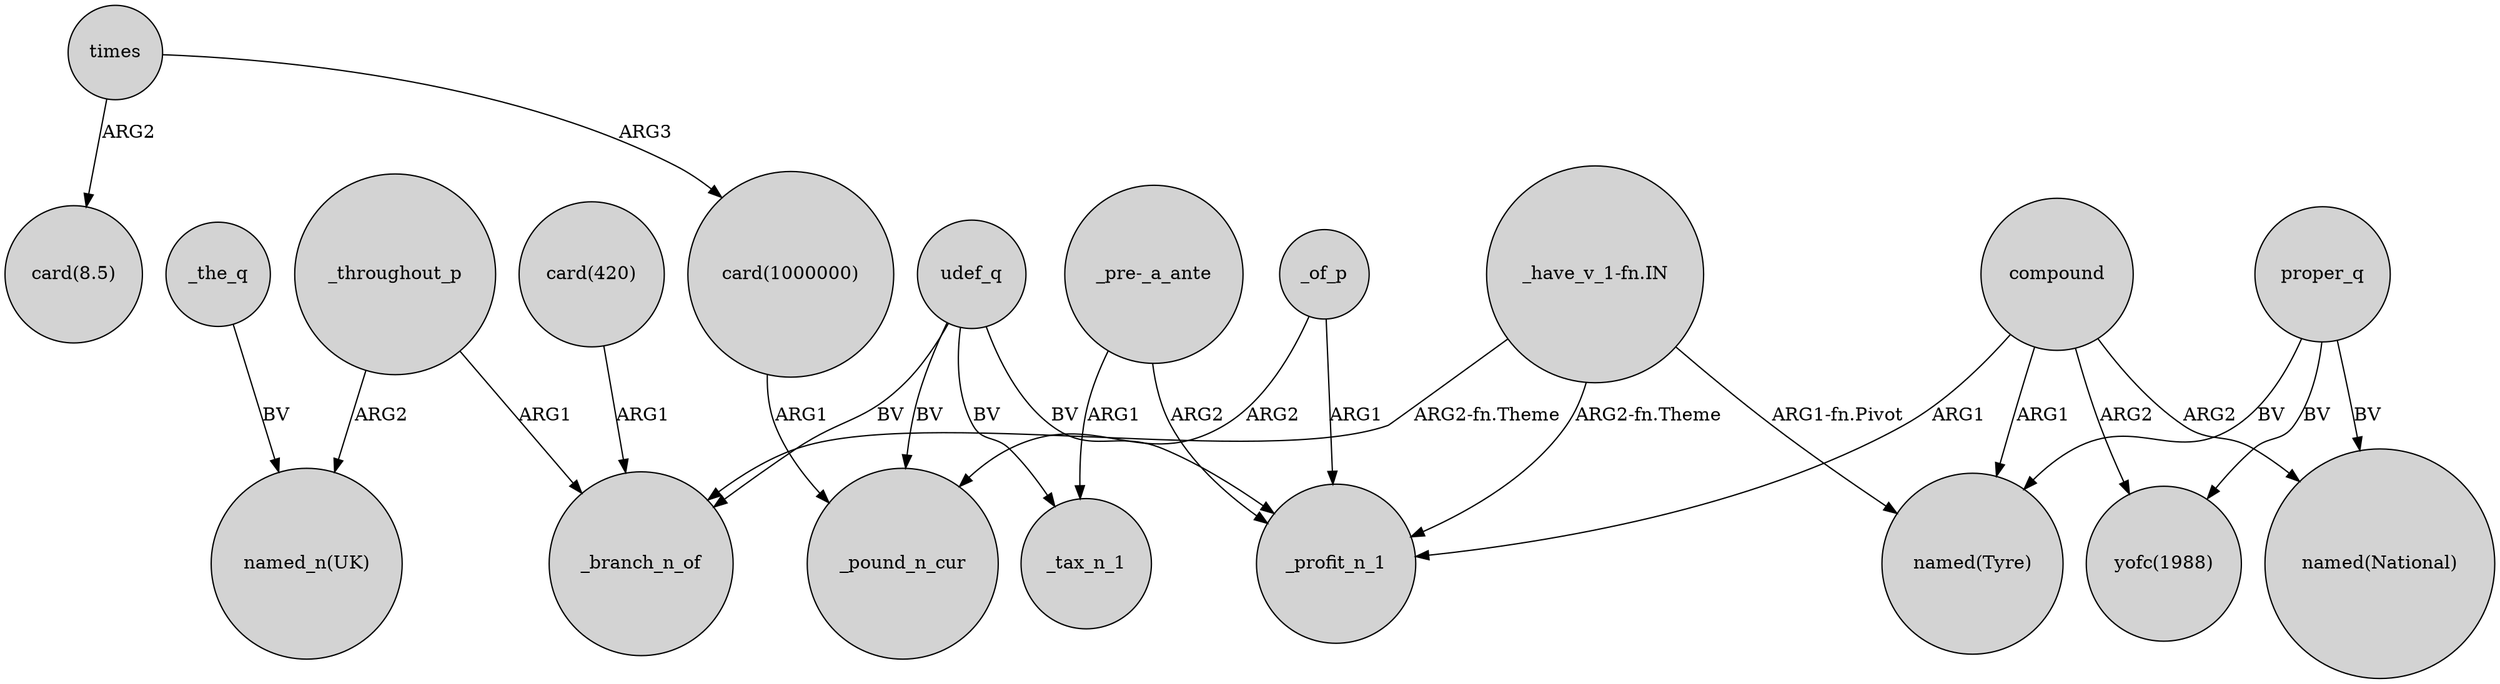 digraph {
	node [shape=circle style=filled]
	times -> "card(8.5)" [label=ARG2]
	udef_q -> _branch_n_of [label=BV]
	"card(1000000)" -> _pound_n_cur [label=ARG1]
	compound -> _profit_n_1 [label=ARG1]
	_throughout_p -> _branch_n_of [label=ARG1]
	"_have_v_1-fn.IN" -> _branch_n_of [label="ARG2-fn.Theme"]
	"_pre-_a_ante" -> _tax_n_1 [label=ARG1]
	udef_q -> _pound_n_cur [label=BV]
	_the_q -> "named_n(UK)" [label=BV]
	compound -> "named(National)" [label=ARG2]
	udef_q -> _tax_n_1 [label=BV]
	_of_p -> _profit_n_1 [label=ARG1]
	_of_p -> _pound_n_cur [label=ARG2]
	proper_q -> "named(Tyre)" [label=BV]
	proper_q -> "yofc(1988)" [label=BV]
	times -> "card(1000000)" [label=ARG3]
	_throughout_p -> "named_n(UK)" [label=ARG2]
	"card(420)" -> _branch_n_of [label=ARG1]
	compound -> "named(Tyre)" [label=ARG1]
	proper_q -> "named(National)" [label=BV]
	"_have_v_1-fn.IN" -> "named(Tyre)" [label="ARG1-fn.Pivot"]
	udef_q -> _profit_n_1 [label=BV]
	compound -> "yofc(1988)" [label=ARG2]
	"_have_v_1-fn.IN" -> _profit_n_1 [label="ARG2-fn.Theme"]
	"_pre-_a_ante" -> _profit_n_1 [label=ARG2]
}
